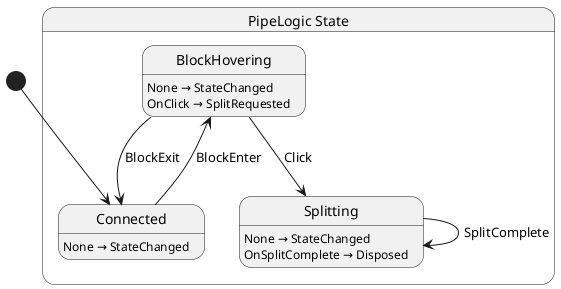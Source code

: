 @startuml PipeLogic
state "PipeLogic State" as testing_Pipe_PipeLogic_State {
  state "BlockHovering" as testing_Pipe_PipeLogic_State_BlockHovering
  state "Connected" as testing_Pipe_PipeLogic_State_Connected
  state "Splitting" as testing_Pipe_PipeLogic_State_Splitting
}

testing_Pipe_PipeLogic_State_BlockHovering --> testing_Pipe_PipeLogic_State_Connected : BlockExit
testing_Pipe_PipeLogic_State_BlockHovering --> testing_Pipe_PipeLogic_State_Splitting : Click
testing_Pipe_PipeLogic_State_Connected --> testing_Pipe_PipeLogic_State_BlockHovering : BlockEnter
testing_Pipe_PipeLogic_State_Splitting --> testing_Pipe_PipeLogic_State_Splitting : SplitComplete

testing_Pipe_PipeLogic_State_BlockHovering : None → StateChanged
testing_Pipe_PipeLogic_State_BlockHovering : OnClick → SplitRequested
testing_Pipe_PipeLogic_State_Connected : None → StateChanged
testing_Pipe_PipeLogic_State_Splitting : None → StateChanged
testing_Pipe_PipeLogic_State_Splitting : OnSplitComplete → Disposed

[*] --> testing_Pipe_PipeLogic_State_Connected
@enduml